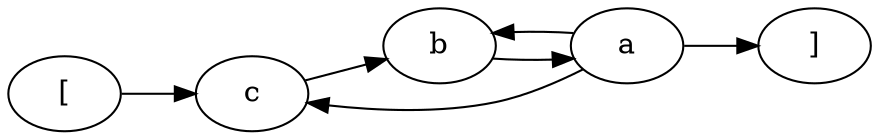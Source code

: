 digraph G {
rankdir = LR
label = "";
esg0_vertex0 -> esg0_vertex3;
esg0_vertex1 -> esg0_vertex4;
esg0_vertex1 -> esg0_vertex2;
esg0_vertex1 -> esg0_vertex3;
esg0_vertex2 -> esg0_vertex1;
esg0_vertex3 -> esg0_vertex2;
esg0_vertex0 [label = "["]
esg0_vertex3 [label = "c"]
esg0_vertex1 [label = "a"]
esg0_vertex4 [label = "]"]
esg0_vertex2 [label = "b"]
}
